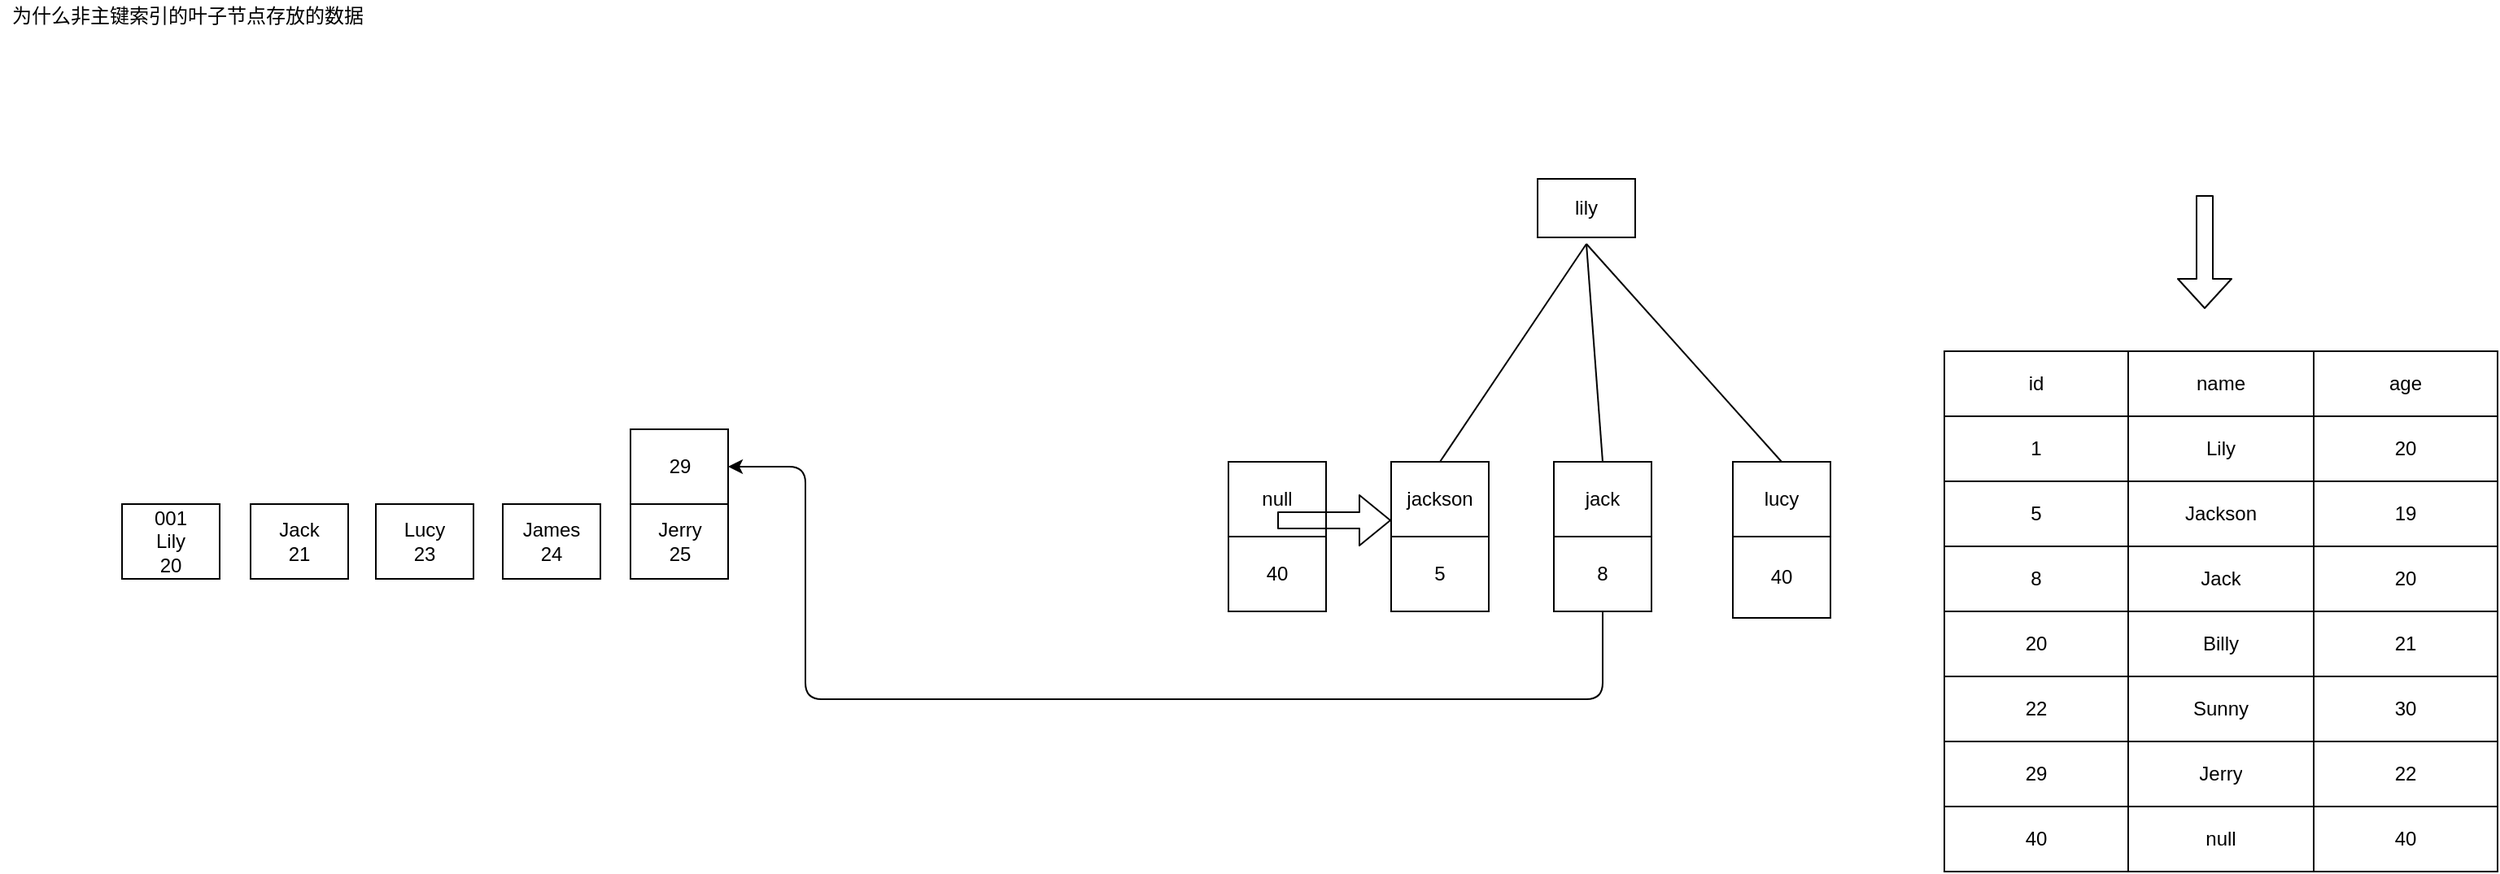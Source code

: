 <mxfile version="14.9.6" type="github">
  <diagram id="cExTaso-KNT8QKJGvqpp" name="Page-1">
    <mxGraphModel dx="946" dy="515" grid="1" gridSize="10" guides="1" tooltips="1" connect="1" arrows="1" fold="1" page="1" pageScale="1" pageWidth="827" pageHeight="1169" math="0" shadow="0">
      <root>
        <mxCell id="0" />
        <mxCell id="1" parent="0" />
        <mxCell id="x1zw4nd6OEulIW4w1ceg-1" value="" style="shape=image;verticalLabelPosition=bottom;labelBackgroundColor=#ffffff;verticalAlign=top;aspect=fixed;imageAspect=0;image=https://i.loli.net/2021/08/13/6gSBdHnD7qwvKIF.png;" vertex="1" parent="1">
          <mxGeometry x="80" y="170" width="730" height="292" as="geometry" />
        </mxCell>
        <mxCell id="x1zw4nd6OEulIW4w1ceg-2" value="001&lt;br&gt;Lily&lt;br&gt;20" style="rounded=0;whiteSpace=wrap;html=1;" vertex="1" parent="1">
          <mxGeometry x="120" y="430" width="60" height="46" as="geometry" />
        </mxCell>
        <mxCell id="x1zw4nd6OEulIW4w1ceg-3" value="Jack&lt;br&gt;21" style="rounded=0;whiteSpace=wrap;html=1;" vertex="1" parent="1">
          <mxGeometry x="199" y="430" width="60" height="46" as="geometry" />
        </mxCell>
        <mxCell id="x1zw4nd6OEulIW4w1ceg-4" value="Lucy&lt;br&gt;23" style="rounded=0;whiteSpace=wrap;html=1;" vertex="1" parent="1">
          <mxGeometry x="276" y="430" width="60" height="46" as="geometry" />
        </mxCell>
        <mxCell id="x1zw4nd6OEulIW4w1ceg-5" value="James&lt;br&gt;24" style="rounded=0;whiteSpace=wrap;html=1;" vertex="1" parent="1">
          <mxGeometry x="354" y="430" width="60" height="46" as="geometry" />
        </mxCell>
        <mxCell id="x1zw4nd6OEulIW4w1ceg-6" value="Jerry&lt;br&gt;25" style="rounded=0;whiteSpace=wrap;html=1;" vertex="1" parent="1">
          <mxGeometry x="432.5" y="430" width="60" height="46" as="geometry" />
        </mxCell>
        <mxCell id="x1zw4nd6OEulIW4w1ceg-7" value="29" style="rounded=0;whiteSpace=wrap;html=1;" vertex="1" parent="1">
          <mxGeometry x="432.5" y="384" width="60" height="46" as="geometry" />
        </mxCell>
        <mxCell id="x1zw4nd6OEulIW4w1ceg-8" value="lucy" style="rounded=0;whiteSpace=wrap;html=1;" vertex="1" parent="1">
          <mxGeometry x="1110" y="404" width="60" height="46" as="geometry" />
        </mxCell>
        <mxCell id="x1zw4nd6OEulIW4w1ceg-9" value="null" style="rounded=0;whiteSpace=wrap;html=1;" vertex="1" parent="1">
          <mxGeometry x="800" y="404" width="60" height="46" as="geometry" />
        </mxCell>
        <mxCell id="x1zw4nd6OEulIW4w1ceg-10" value="jackson" style="rounded=0;whiteSpace=wrap;html=1;" vertex="1" parent="1">
          <mxGeometry x="900" y="404" width="60" height="46" as="geometry" />
        </mxCell>
        <mxCell id="x1zw4nd6OEulIW4w1ceg-11" value="40" style="rounded=0;whiteSpace=wrap;html=1;" vertex="1" parent="1">
          <mxGeometry x="800" y="450" width="60" height="46" as="geometry" />
        </mxCell>
        <mxCell id="x1zw4nd6OEulIW4w1ceg-12" value="5" style="rounded=0;whiteSpace=wrap;html=1;" vertex="1" parent="1">
          <mxGeometry x="900" y="450" width="60" height="46" as="geometry" />
        </mxCell>
        <mxCell id="x1zw4nd6OEulIW4w1ceg-13" value="lily" style="rounded=0;whiteSpace=wrap;html=1;" vertex="1" parent="1">
          <mxGeometry x="990" y="230" width="60" height="36" as="geometry" />
        </mxCell>
        <mxCell id="x1zw4nd6OEulIW4w1ceg-14" value="jack" style="rounded=0;whiteSpace=wrap;html=1;" vertex="1" parent="1">
          <mxGeometry x="1000" y="404" width="60" height="46" as="geometry" />
        </mxCell>
        <mxCell id="x1zw4nd6OEulIW4w1ceg-15" value="8" style="rounded=0;whiteSpace=wrap;html=1;" vertex="1" parent="1">
          <mxGeometry x="1000" y="450" width="60" height="46" as="geometry" />
        </mxCell>
        <mxCell id="x1zw4nd6OEulIW4w1ceg-16" value="40" style="rounded=0;whiteSpace=wrap;html=1;" vertex="1" parent="1">
          <mxGeometry x="1110" y="450" width="60" height="50" as="geometry" />
        </mxCell>
        <mxCell id="x1zw4nd6OEulIW4w1ceg-17" value="" style="endArrow=none;html=1;exitX=0.5;exitY=0;exitDx=0;exitDy=0;" edge="1" parent="1" source="x1zw4nd6OEulIW4w1ceg-14">
          <mxGeometry width="50" height="50" relative="1" as="geometry">
            <mxPoint x="930" y="350" as="sourcePoint" />
            <mxPoint x="1020" y="270" as="targetPoint" />
          </mxGeometry>
        </mxCell>
        <mxCell id="x1zw4nd6OEulIW4w1ceg-18" value="" style="endArrow=none;html=1;entryX=0.5;entryY=0;entryDx=0;entryDy=0;" edge="1" parent="1" target="x1zw4nd6OEulIW4w1ceg-8">
          <mxGeometry width="50" height="50" relative="1" as="geometry">
            <mxPoint x="1020" y="270" as="sourcePoint" />
            <mxPoint x="1070" y="310" as="targetPoint" />
          </mxGeometry>
        </mxCell>
        <mxCell id="x1zw4nd6OEulIW4w1ceg-19" value="" style="endArrow=none;html=1;exitX=0.5;exitY=0;exitDx=0;exitDy=0;" edge="1" parent="1" source="x1zw4nd6OEulIW4w1ceg-10">
          <mxGeometry width="50" height="50" relative="1" as="geometry">
            <mxPoint x="1040" y="414" as="sourcePoint" />
            <mxPoint x="1020" y="270" as="targetPoint" />
          </mxGeometry>
        </mxCell>
        <mxCell id="x1zw4nd6OEulIW4w1ceg-20" value="" style="shape=flexArrow;endArrow=classic;html=1;" edge="1" parent="1">
          <mxGeometry width="50" height="50" relative="1" as="geometry">
            <mxPoint x="830" y="440" as="sourcePoint" />
            <mxPoint x="900" y="440" as="targetPoint" />
          </mxGeometry>
        </mxCell>
        <mxCell id="x1zw4nd6OEulIW4w1ceg-21" value="" style="endArrow=classic;html=1;exitX=0.5;exitY=1;exitDx=0;exitDy=0;entryX=1;entryY=0.5;entryDx=0;entryDy=0;" edge="1" parent="1" source="x1zw4nd6OEulIW4w1ceg-15" target="x1zw4nd6OEulIW4w1ceg-7">
          <mxGeometry width="50" height="50" relative="1" as="geometry">
            <mxPoint x="930" y="570" as="sourcePoint" />
            <mxPoint x="980" y="520" as="targetPoint" />
            <Array as="points">
              <mxPoint x="1030" y="550" />
              <mxPoint x="540" y="550" />
              <mxPoint x="540" y="407" />
            </Array>
          </mxGeometry>
        </mxCell>
        <mxCell id="x1zw4nd6OEulIW4w1ceg-22" value="" style="shape=table;html=1;whiteSpace=wrap;startSize=0;container=1;collapsible=0;childLayout=tableLayout;" vertex="1" parent="1">
          <mxGeometry x="1240" y="336" width="340" height="320" as="geometry" />
        </mxCell>
        <mxCell id="x1zw4nd6OEulIW4w1ceg-23" value="" style="shape=partialRectangle;html=1;whiteSpace=wrap;collapsible=0;dropTarget=0;pointerEvents=0;fillColor=none;top=0;left=0;bottom=0;right=0;points=[[0,0.5],[1,0.5]];portConstraint=eastwest;" vertex="1" parent="x1zw4nd6OEulIW4w1ceg-22">
          <mxGeometry width="340" height="40" as="geometry" />
        </mxCell>
        <mxCell id="x1zw4nd6OEulIW4w1ceg-24" value="id" style="shape=partialRectangle;html=1;whiteSpace=wrap;connectable=0;fillColor=none;top=0;left=0;bottom=0;right=0;overflow=hidden;pointerEvents=1;" vertex="1" parent="x1zw4nd6OEulIW4w1ceg-23">
          <mxGeometry width="113" height="40" as="geometry" />
        </mxCell>
        <mxCell id="x1zw4nd6OEulIW4w1ceg-25" value="name" style="shape=partialRectangle;html=1;whiteSpace=wrap;connectable=0;fillColor=none;top=0;left=0;bottom=0;right=0;overflow=hidden;pointerEvents=1;" vertex="1" parent="x1zw4nd6OEulIW4w1ceg-23">
          <mxGeometry x="113" width="114" height="40" as="geometry" />
        </mxCell>
        <mxCell id="x1zw4nd6OEulIW4w1ceg-26" value="age" style="shape=partialRectangle;html=1;whiteSpace=wrap;connectable=0;fillColor=none;top=0;left=0;bottom=0;right=0;overflow=hidden;pointerEvents=1;" vertex="1" parent="x1zw4nd6OEulIW4w1ceg-23">
          <mxGeometry x="227" width="113" height="40" as="geometry" />
        </mxCell>
        <mxCell id="x1zw4nd6OEulIW4w1ceg-27" value="" style="shape=partialRectangle;html=1;whiteSpace=wrap;collapsible=0;dropTarget=0;pointerEvents=0;fillColor=none;top=0;left=0;bottom=0;right=0;points=[[0,0.5],[1,0.5]];portConstraint=eastwest;" vertex="1" parent="x1zw4nd6OEulIW4w1ceg-22">
          <mxGeometry y="40" width="340" height="40" as="geometry" />
        </mxCell>
        <mxCell id="x1zw4nd6OEulIW4w1ceg-28" value="1" style="shape=partialRectangle;html=1;whiteSpace=wrap;connectable=0;fillColor=none;top=0;left=0;bottom=0;right=0;overflow=hidden;pointerEvents=1;" vertex="1" parent="x1zw4nd6OEulIW4w1ceg-27">
          <mxGeometry width="113" height="40" as="geometry" />
        </mxCell>
        <mxCell id="x1zw4nd6OEulIW4w1ceg-29" value="Lily" style="shape=partialRectangle;html=1;whiteSpace=wrap;connectable=0;fillColor=none;top=0;left=0;bottom=0;right=0;overflow=hidden;pointerEvents=1;" vertex="1" parent="x1zw4nd6OEulIW4w1ceg-27">
          <mxGeometry x="113" width="114" height="40" as="geometry" />
        </mxCell>
        <mxCell id="x1zw4nd6OEulIW4w1ceg-30" value="20" style="shape=partialRectangle;html=1;whiteSpace=wrap;connectable=0;fillColor=none;top=0;left=0;bottom=0;right=0;overflow=hidden;pointerEvents=1;" vertex="1" parent="x1zw4nd6OEulIW4w1ceg-27">
          <mxGeometry x="227" width="113" height="40" as="geometry" />
        </mxCell>
        <mxCell id="x1zw4nd6OEulIW4w1ceg-31" value="" style="shape=partialRectangle;html=1;whiteSpace=wrap;collapsible=0;dropTarget=0;pointerEvents=0;fillColor=none;top=0;left=0;bottom=0;right=0;points=[[0,0.5],[1,0.5]];portConstraint=eastwest;" vertex="1" parent="x1zw4nd6OEulIW4w1ceg-22">
          <mxGeometry y="80" width="340" height="40" as="geometry" />
        </mxCell>
        <mxCell id="x1zw4nd6OEulIW4w1ceg-32" value="5" style="shape=partialRectangle;html=1;whiteSpace=wrap;connectable=0;fillColor=none;top=0;left=0;bottom=0;right=0;overflow=hidden;pointerEvents=1;" vertex="1" parent="x1zw4nd6OEulIW4w1ceg-31">
          <mxGeometry width="113" height="40" as="geometry" />
        </mxCell>
        <mxCell id="x1zw4nd6OEulIW4w1ceg-33" value="Jackson" style="shape=partialRectangle;html=1;whiteSpace=wrap;connectable=0;fillColor=none;top=0;left=0;bottom=0;right=0;overflow=hidden;pointerEvents=1;" vertex="1" parent="x1zw4nd6OEulIW4w1ceg-31">
          <mxGeometry x="113" width="114" height="40" as="geometry" />
        </mxCell>
        <mxCell id="x1zw4nd6OEulIW4w1ceg-34" value="19" style="shape=partialRectangle;html=1;whiteSpace=wrap;connectable=0;fillColor=none;top=0;left=0;bottom=0;right=0;overflow=hidden;pointerEvents=1;" vertex="1" parent="x1zw4nd6OEulIW4w1ceg-31">
          <mxGeometry x="227" width="113" height="40" as="geometry" />
        </mxCell>
        <mxCell id="x1zw4nd6OEulIW4w1ceg-35" value="" style="shape=partialRectangle;html=1;whiteSpace=wrap;collapsible=0;dropTarget=0;pointerEvents=0;fillColor=none;top=0;left=0;bottom=0;right=0;points=[[0,0.5],[1,0.5]];portConstraint=eastwest;" vertex="1" parent="x1zw4nd6OEulIW4w1ceg-22">
          <mxGeometry y="120" width="340" height="40" as="geometry" />
        </mxCell>
        <mxCell id="x1zw4nd6OEulIW4w1ceg-36" value="8" style="shape=partialRectangle;html=1;whiteSpace=wrap;connectable=0;fillColor=none;top=0;left=0;bottom=0;right=0;overflow=hidden;pointerEvents=1;" vertex="1" parent="x1zw4nd6OEulIW4w1ceg-35">
          <mxGeometry width="113" height="40" as="geometry" />
        </mxCell>
        <mxCell id="x1zw4nd6OEulIW4w1ceg-37" value="Jack" style="shape=partialRectangle;html=1;whiteSpace=wrap;connectable=0;fillColor=none;top=0;left=0;bottom=0;right=0;overflow=hidden;pointerEvents=1;" vertex="1" parent="x1zw4nd6OEulIW4w1ceg-35">
          <mxGeometry x="113" width="114" height="40" as="geometry" />
        </mxCell>
        <mxCell id="x1zw4nd6OEulIW4w1ceg-38" value="20" style="shape=partialRectangle;html=1;whiteSpace=wrap;connectable=0;fillColor=none;top=0;left=0;bottom=0;right=0;overflow=hidden;pointerEvents=1;" vertex="1" parent="x1zw4nd6OEulIW4w1ceg-35">
          <mxGeometry x="227" width="113" height="40" as="geometry" />
        </mxCell>
        <mxCell id="x1zw4nd6OEulIW4w1ceg-39" value="" style="shape=partialRectangle;html=1;whiteSpace=wrap;collapsible=0;dropTarget=0;pointerEvents=0;fillColor=none;top=0;left=0;bottom=0;right=0;points=[[0,0.5],[1,0.5]];portConstraint=eastwest;" vertex="1" parent="x1zw4nd6OEulIW4w1ceg-22">
          <mxGeometry y="160" width="340" height="40" as="geometry" />
        </mxCell>
        <mxCell id="x1zw4nd6OEulIW4w1ceg-40" value="20" style="shape=partialRectangle;html=1;whiteSpace=wrap;connectable=0;fillColor=none;top=0;left=0;bottom=0;right=0;overflow=hidden;pointerEvents=1;" vertex="1" parent="x1zw4nd6OEulIW4w1ceg-39">
          <mxGeometry width="113" height="40" as="geometry" />
        </mxCell>
        <mxCell id="x1zw4nd6OEulIW4w1ceg-41" value="Billy" style="shape=partialRectangle;html=1;whiteSpace=wrap;connectable=0;fillColor=none;top=0;left=0;bottom=0;right=0;overflow=hidden;pointerEvents=1;" vertex="1" parent="x1zw4nd6OEulIW4w1ceg-39">
          <mxGeometry x="113" width="114" height="40" as="geometry" />
        </mxCell>
        <mxCell id="x1zw4nd6OEulIW4w1ceg-42" value="21" style="shape=partialRectangle;html=1;whiteSpace=wrap;connectable=0;fillColor=none;top=0;left=0;bottom=0;right=0;overflow=hidden;pointerEvents=1;" vertex="1" parent="x1zw4nd6OEulIW4w1ceg-39">
          <mxGeometry x="227" width="113" height="40" as="geometry" />
        </mxCell>
        <mxCell id="x1zw4nd6OEulIW4w1ceg-43" value="" style="shape=partialRectangle;html=1;whiteSpace=wrap;collapsible=0;dropTarget=0;pointerEvents=0;fillColor=none;top=0;left=0;bottom=0;right=0;points=[[0,0.5],[1,0.5]];portConstraint=eastwest;" vertex="1" parent="x1zw4nd6OEulIW4w1ceg-22">
          <mxGeometry y="200" width="340" height="40" as="geometry" />
        </mxCell>
        <mxCell id="x1zw4nd6OEulIW4w1ceg-44" value="22" style="shape=partialRectangle;html=1;whiteSpace=wrap;connectable=0;fillColor=none;top=0;left=0;bottom=0;right=0;overflow=hidden;pointerEvents=1;" vertex="1" parent="x1zw4nd6OEulIW4w1ceg-43">
          <mxGeometry width="113" height="40" as="geometry" />
        </mxCell>
        <mxCell id="x1zw4nd6OEulIW4w1ceg-45" value="Sunny" style="shape=partialRectangle;html=1;whiteSpace=wrap;connectable=0;fillColor=none;top=0;left=0;bottom=0;right=0;overflow=hidden;pointerEvents=1;" vertex="1" parent="x1zw4nd6OEulIW4w1ceg-43">
          <mxGeometry x="113" width="114" height="40" as="geometry" />
        </mxCell>
        <mxCell id="x1zw4nd6OEulIW4w1ceg-46" value="30" style="shape=partialRectangle;html=1;whiteSpace=wrap;connectable=0;fillColor=none;top=0;left=0;bottom=0;right=0;overflow=hidden;pointerEvents=1;" vertex="1" parent="x1zw4nd6OEulIW4w1ceg-43">
          <mxGeometry x="227" width="113" height="40" as="geometry" />
        </mxCell>
        <mxCell id="x1zw4nd6OEulIW4w1ceg-47" value="" style="shape=partialRectangle;html=1;whiteSpace=wrap;collapsible=0;dropTarget=0;pointerEvents=0;fillColor=none;top=0;left=0;bottom=0;right=0;points=[[0,0.5],[1,0.5]];portConstraint=eastwest;" vertex="1" parent="x1zw4nd6OEulIW4w1ceg-22">
          <mxGeometry y="240" width="340" height="40" as="geometry" />
        </mxCell>
        <mxCell id="x1zw4nd6OEulIW4w1ceg-48" value="29" style="shape=partialRectangle;html=1;whiteSpace=wrap;connectable=0;fillColor=none;top=0;left=0;bottom=0;right=0;overflow=hidden;pointerEvents=1;" vertex="1" parent="x1zw4nd6OEulIW4w1ceg-47">
          <mxGeometry width="113" height="40" as="geometry" />
        </mxCell>
        <mxCell id="x1zw4nd6OEulIW4w1ceg-49" value="Jerry" style="shape=partialRectangle;html=1;whiteSpace=wrap;connectable=0;fillColor=none;top=0;left=0;bottom=0;right=0;overflow=hidden;pointerEvents=1;" vertex="1" parent="x1zw4nd6OEulIW4w1ceg-47">
          <mxGeometry x="113" width="114" height="40" as="geometry" />
        </mxCell>
        <mxCell id="x1zw4nd6OEulIW4w1ceg-50" value="22" style="shape=partialRectangle;html=1;whiteSpace=wrap;connectable=0;fillColor=none;top=0;left=0;bottom=0;right=0;overflow=hidden;pointerEvents=1;" vertex="1" parent="x1zw4nd6OEulIW4w1ceg-47">
          <mxGeometry x="227" width="113" height="40" as="geometry" />
        </mxCell>
        <mxCell id="x1zw4nd6OEulIW4w1ceg-51" value="" style="shape=partialRectangle;html=1;whiteSpace=wrap;collapsible=0;dropTarget=0;pointerEvents=0;fillColor=none;top=0;left=0;bottom=0;right=0;points=[[0,0.5],[1,0.5]];portConstraint=eastwest;" vertex="1" parent="x1zw4nd6OEulIW4w1ceg-22">
          <mxGeometry y="280" width="340" height="40" as="geometry" />
        </mxCell>
        <mxCell id="x1zw4nd6OEulIW4w1ceg-52" value="40" style="shape=partialRectangle;html=1;whiteSpace=wrap;connectable=0;fillColor=none;top=0;left=0;bottom=0;right=0;overflow=hidden;pointerEvents=1;" vertex="1" parent="x1zw4nd6OEulIW4w1ceg-51">
          <mxGeometry width="113" height="40" as="geometry" />
        </mxCell>
        <mxCell id="x1zw4nd6OEulIW4w1ceg-53" value="null" style="shape=partialRectangle;html=1;whiteSpace=wrap;connectable=0;fillColor=none;top=0;left=0;bottom=0;right=0;overflow=hidden;pointerEvents=1;" vertex="1" parent="x1zw4nd6OEulIW4w1ceg-51">
          <mxGeometry x="113" width="114" height="40" as="geometry" />
        </mxCell>
        <mxCell id="x1zw4nd6OEulIW4w1ceg-54" value="40" style="shape=partialRectangle;html=1;whiteSpace=wrap;connectable=0;fillColor=none;top=0;left=0;bottom=0;right=0;overflow=hidden;pointerEvents=1;" vertex="1" parent="x1zw4nd6OEulIW4w1ceg-51">
          <mxGeometry x="227" width="113" height="40" as="geometry" />
        </mxCell>
        <mxCell id="x1zw4nd6OEulIW4w1ceg-55" value="" style="shape=flexArrow;endArrow=classic;html=1;endWidth=22;endSize=5.67;" edge="1" parent="1">
          <mxGeometry width="50" height="50" relative="1" as="geometry">
            <mxPoint x="1400" y="240" as="sourcePoint" />
            <mxPoint x="1400" y="310" as="targetPoint" />
          </mxGeometry>
        </mxCell>
        <mxCell id="x1zw4nd6OEulIW4w1ceg-60" value="为什么非主键索引的叶子节点存放的数据" style="text;html=1;align=center;verticalAlign=middle;resizable=0;points=[];autosize=1;strokeColor=none;" vertex="1" parent="1">
          <mxGeometry x="45" y="120" width="230" height="20" as="geometry" />
        </mxCell>
      </root>
    </mxGraphModel>
  </diagram>
</mxfile>
